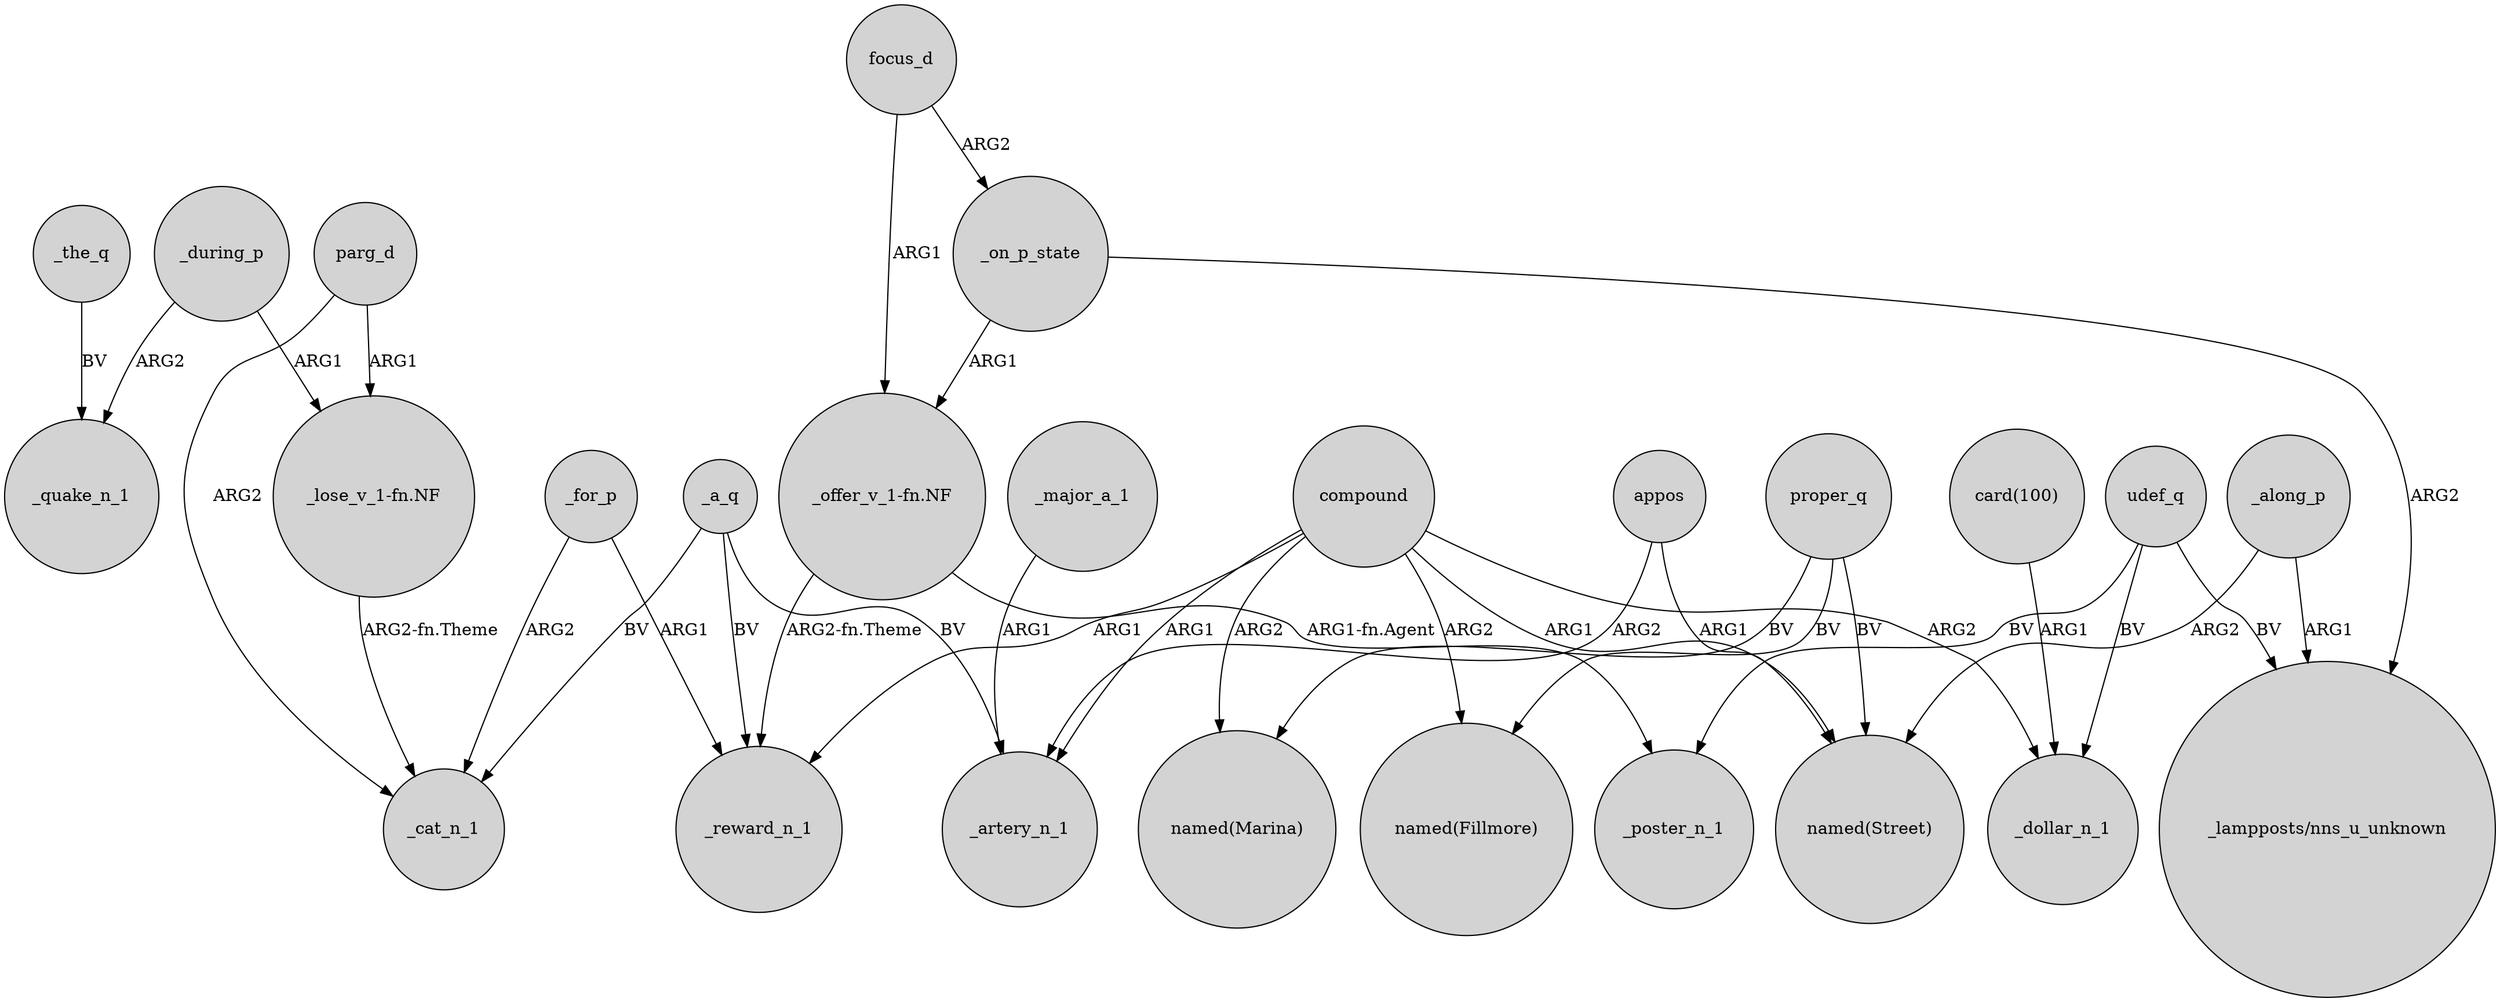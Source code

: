 digraph {
	node [shape=circle style=filled]
	_during_p -> "_lose_v_1-fn.NF" [label=ARG1]
	udef_q -> _poster_n_1 [label=BV]
	_the_q -> _quake_n_1 [label=BV]
	compound -> "named(Street)" [label=ARG1]
	focus_d -> _on_p_state [label=ARG2]
	_major_a_1 -> _artery_n_1 [label=ARG1]
	compound -> "named(Fillmore)" [label=ARG2]
	parg_d -> _cat_n_1 [label=ARG2]
	_for_p -> _cat_n_1 [label=ARG2]
	_during_p -> _quake_n_1 [label=ARG2]
	"card(100)" -> _dollar_n_1 [label=ARG1]
	_on_p_state -> "_offer_v_1-fn.NF" [label=ARG1]
	proper_q -> "named(Fillmore)" [label=BV]
	compound -> _reward_n_1 [label=ARG1]
	_along_p -> "_lampposts/nns_u_unknown" [label=ARG1]
	_along_p -> "named(Street)" [label=ARG2]
	proper_q -> "named(Marina)" [label=BV]
	_a_q -> _artery_n_1 [label=BV]
	proper_q -> "named(Street)" [label=BV]
	focus_d -> "_offer_v_1-fn.NF" [label=ARG1]
	"_offer_v_1-fn.NF" -> _reward_n_1 [label="ARG2-fn.Theme"]
	"_lose_v_1-fn.NF" -> _cat_n_1 [label="ARG2-fn.Theme"]
	_for_p -> _reward_n_1 [label=ARG1]
	appos -> _artery_n_1 [label=ARG2]
	compound -> _artery_n_1 [label=ARG1]
	_a_q -> _cat_n_1 [label=BV]
	"_offer_v_1-fn.NF" -> _poster_n_1 [label="ARG1-fn.Agent"]
	parg_d -> "_lose_v_1-fn.NF" [label=ARG1]
	appos -> "named(Street)" [label=ARG1]
	compound -> "named(Marina)" [label=ARG2]
	compound -> _dollar_n_1 [label=ARG2]
	_on_p_state -> "_lampposts/nns_u_unknown" [label=ARG2]
	_a_q -> _reward_n_1 [label=BV]
	udef_q -> "_lampposts/nns_u_unknown" [label=BV]
	udef_q -> _dollar_n_1 [label=BV]
}
